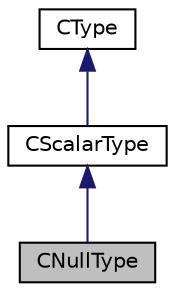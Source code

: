 digraph "CNullType"
{
  edge [fontname="Helvetica",fontsize="10",labelfontname="Helvetica",labelfontsize="10"];
  node [fontname="Helvetica",fontsize="10",shape=record];
  Node0 [label="CNullType",height=0.2,width=0.4,color="black", fillcolor="grey75", style="filled", fontcolor="black"];
  Node1 -> Node0 [dir="back",color="midnightblue",fontsize="10",style="solid",fontname="Helvetica"];
  Node1 [label="CScalarType",height=0.2,width=0.4,color="black", fillcolor="white", style="filled",URL="$classCScalarType.html",tooltip="abstract base class for scalar types "];
  Node2 -> Node1 [dir="back",color="midnightblue",fontsize="10",style="solid",fontname="Helvetica"];
  Node2 [label="CType",height=0.2,width=0.4,color="black", fillcolor="white", style="filled",URL="$classCType.html",tooltip="SnuPL base type. "];
}
